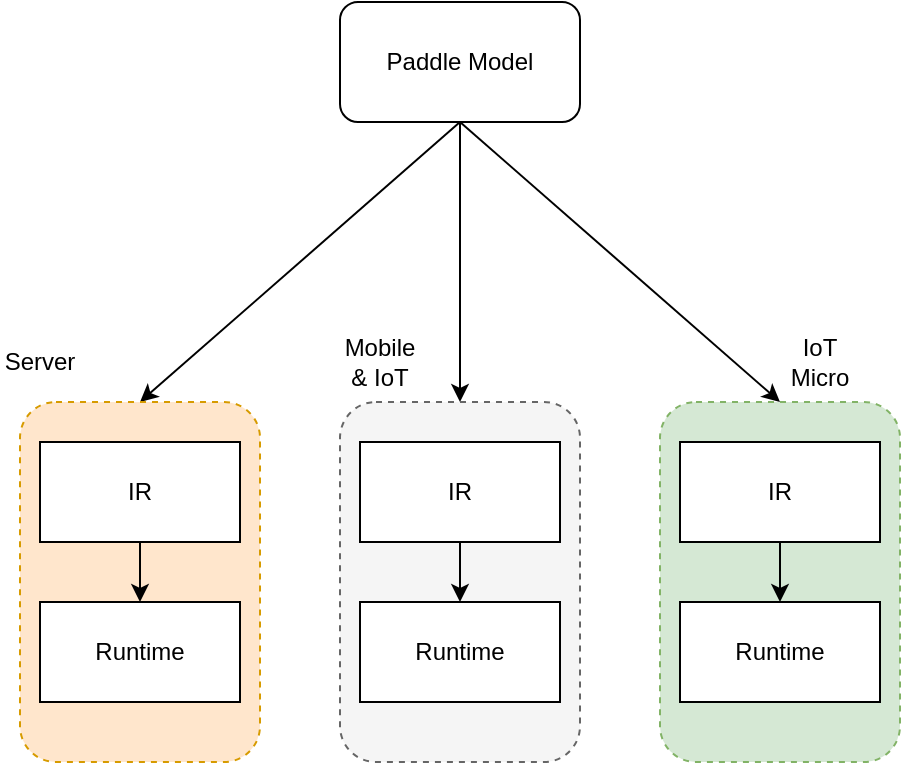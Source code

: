 <mxfile version="15.1.0" type="github">
  <diagram id="wW7M70kCXAuxhLI22_DI" name="Page-1">
    <mxGraphModel dx="1035" dy="808" grid="1" gridSize="10" guides="1" tooltips="1" connect="1" arrows="1" fold="1" page="1" pageScale="1" pageWidth="827" pageHeight="1169" math="0" shadow="0">
      <root>
        <mxCell id="0" />
        <mxCell id="1" parent="0" />
        <mxCell id="zlN1Ve-jT4t-Uw-fLpNW-6" style="rounded=0;orthogonalLoop=1;jettySize=auto;html=1;exitX=0.5;exitY=1;exitDx=0;exitDy=0;entryX=0.5;entryY=0;entryDx=0;entryDy=0;" edge="1" parent="1" source="zlN1Ve-jT4t-Uw-fLpNW-1" target="zlN1Ve-jT4t-Uw-fLpNW-2">
          <mxGeometry relative="1" as="geometry" />
        </mxCell>
        <mxCell id="zlN1Ve-jT4t-Uw-fLpNW-7" style="edgeStyle=none;rounded=0;orthogonalLoop=1;jettySize=auto;html=1;exitX=0.5;exitY=1;exitDx=0;exitDy=0;entryX=0.5;entryY=0;entryDx=0;entryDy=0;" edge="1" parent="1" source="zlN1Ve-jT4t-Uw-fLpNW-1" target="zlN1Ve-jT4t-Uw-fLpNW-3">
          <mxGeometry relative="1" as="geometry" />
        </mxCell>
        <mxCell id="zlN1Ve-jT4t-Uw-fLpNW-8" style="edgeStyle=none;rounded=0;orthogonalLoop=1;jettySize=auto;html=1;exitX=0.5;exitY=1;exitDx=0;exitDy=0;entryX=0.5;entryY=0;entryDx=0;entryDy=0;" edge="1" parent="1" source="zlN1Ve-jT4t-Uw-fLpNW-1" target="zlN1Ve-jT4t-Uw-fLpNW-4">
          <mxGeometry relative="1" as="geometry" />
        </mxCell>
        <mxCell id="zlN1Ve-jT4t-Uw-fLpNW-1" value="Paddle Model" style="rounded=1;whiteSpace=wrap;html=1;" vertex="1" parent="1">
          <mxGeometry x="320" y="30" width="120" height="60" as="geometry" />
        </mxCell>
        <mxCell id="zlN1Ve-jT4t-Uw-fLpNW-2" value="" style="rounded=1;whiteSpace=wrap;html=1;dashed=1;fillColor=#ffe6cc;strokeColor=#d79b00;" vertex="1" parent="1">
          <mxGeometry x="160" y="230" width="120" height="180" as="geometry" />
        </mxCell>
        <mxCell id="zlN1Ve-jT4t-Uw-fLpNW-3" value="" style="rounded=1;whiteSpace=wrap;html=1;dashed=1;fillColor=#f5f5f5;strokeColor=#666666;fontColor=#333333;" vertex="1" parent="1">
          <mxGeometry x="320" y="230" width="120" height="180" as="geometry" />
        </mxCell>
        <mxCell id="zlN1Ve-jT4t-Uw-fLpNW-4" value="" style="rounded=1;whiteSpace=wrap;html=1;dashed=1;fillColor=#d5e8d4;strokeColor=#82b366;" vertex="1" parent="1">
          <mxGeometry x="480" y="230" width="120" height="180" as="geometry" />
        </mxCell>
        <mxCell id="zlN1Ve-jT4t-Uw-fLpNW-9" value="Server" style="text;html=1;strokeColor=none;fillColor=none;align=center;verticalAlign=middle;whiteSpace=wrap;rounded=0;dashed=1;" vertex="1" parent="1">
          <mxGeometry x="150" y="200" width="40" height="20" as="geometry" />
        </mxCell>
        <mxCell id="zlN1Ve-jT4t-Uw-fLpNW-10" value="Mobile &amp;amp; IoT" style="text;html=1;strokeColor=none;fillColor=none;align=center;verticalAlign=middle;whiteSpace=wrap;rounded=0;dashed=1;" vertex="1" parent="1">
          <mxGeometry x="320" y="200" width="40" height="20" as="geometry" />
        </mxCell>
        <mxCell id="zlN1Ve-jT4t-Uw-fLpNW-11" value="IoT Micro" style="text;html=1;strokeColor=none;fillColor=none;align=center;verticalAlign=middle;whiteSpace=wrap;rounded=0;dashed=1;" vertex="1" parent="1">
          <mxGeometry x="540" y="200" width="40" height="20" as="geometry" />
        </mxCell>
        <mxCell id="zlN1Ve-jT4t-Uw-fLpNW-14" value="" style="edgeStyle=none;rounded=0;orthogonalLoop=1;jettySize=auto;html=1;" edge="1" parent="1" source="zlN1Ve-jT4t-Uw-fLpNW-12" target="zlN1Ve-jT4t-Uw-fLpNW-13">
          <mxGeometry relative="1" as="geometry" />
        </mxCell>
        <mxCell id="zlN1Ve-jT4t-Uw-fLpNW-12" value="IR" style="rounded=0;whiteSpace=wrap;html=1;" vertex="1" parent="1">
          <mxGeometry x="170" y="250" width="100" height="50" as="geometry" />
        </mxCell>
        <mxCell id="zlN1Ve-jT4t-Uw-fLpNW-13" value="Runtime" style="rounded=0;whiteSpace=wrap;html=1;" vertex="1" parent="1">
          <mxGeometry x="170" y="330" width="100" height="50" as="geometry" />
        </mxCell>
        <mxCell id="zlN1Ve-jT4t-Uw-fLpNW-15" value="" style="edgeStyle=none;rounded=0;orthogonalLoop=1;jettySize=auto;html=1;" edge="1" parent="1" source="zlN1Ve-jT4t-Uw-fLpNW-16" target="zlN1Ve-jT4t-Uw-fLpNW-17">
          <mxGeometry relative="1" as="geometry" />
        </mxCell>
        <mxCell id="zlN1Ve-jT4t-Uw-fLpNW-16" value="IR" style="rounded=0;whiteSpace=wrap;html=1;" vertex="1" parent="1">
          <mxGeometry x="330" y="250" width="100" height="50" as="geometry" />
        </mxCell>
        <mxCell id="zlN1Ve-jT4t-Uw-fLpNW-17" value="Runtime" style="rounded=0;whiteSpace=wrap;html=1;" vertex="1" parent="1">
          <mxGeometry x="330" y="330" width="100" height="50" as="geometry" />
        </mxCell>
        <mxCell id="zlN1Ve-jT4t-Uw-fLpNW-18" value="" style="edgeStyle=none;rounded=0;orthogonalLoop=1;jettySize=auto;html=1;" edge="1" parent="1" source="zlN1Ve-jT4t-Uw-fLpNW-19" target="zlN1Ve-jT4t-Uw-fLpNW-20">
          <mxGeometry relative="1" as="geometry" />
        </mxCell>
        <mxCell id="zlN1Ve-jT4t-Uw-fLpNW-19" value="IR" style="rounded=0;whiteSpace=wrap;html=1;" vertex="1" parent="1">
          <mxGeometry x="490" y="250" width="100" height="50" as="geometry" />
        </mxCell>
        <mxCell id="zlN1Ve-jT4t-Uw-fLpNW-20" value="Runtime" style="rounded=0;whiteSpace=wrap;html=1;" vertex="1" parent="1">
          <mxGeometry x="490" y="330" width="100" height="50" as="geometry" />
        </mxCell>
      </root>
    </mxGraphModel>
  </diagram>
</mxfile>
